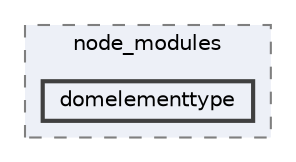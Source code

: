 digraph "pkiclassroomrescheduler/src/main/frontend/node_modules/domelementtype"
{
 // LATEX_PDF_SIZE
  bgcolor="transparent";
  edge [fontname=Helvetica,fontsize=10,labelfontname=Helvetica,labelfontsize=10];
  node [fontname=Helvetica,fontsize=10,shape=box,height=0.2,width=0.4];
  compound=true
  subgraph clusterdir_72953eda66ccb3a2722c28e1c3e6c23b {
    graph [ bgcolor="#edf0f7", pencolor="grey50", label="node_modules", fontname=Helvetica,fontsize=10 style="filled,dashed", URL="dir_72953eda66ccb3a2722c28e1c3e6c23b.html",tooltip=""]
  dir_00c81118ea3ae3b1b2d9a07a8f05472c [label="domelementtype", fillcolor="#edf0f7", color="grey25", style="filled,bold", URL="dir_00c81118ea3ae3b1b2d9a07a8f05472c.html",tooltip=""];
  }
}
